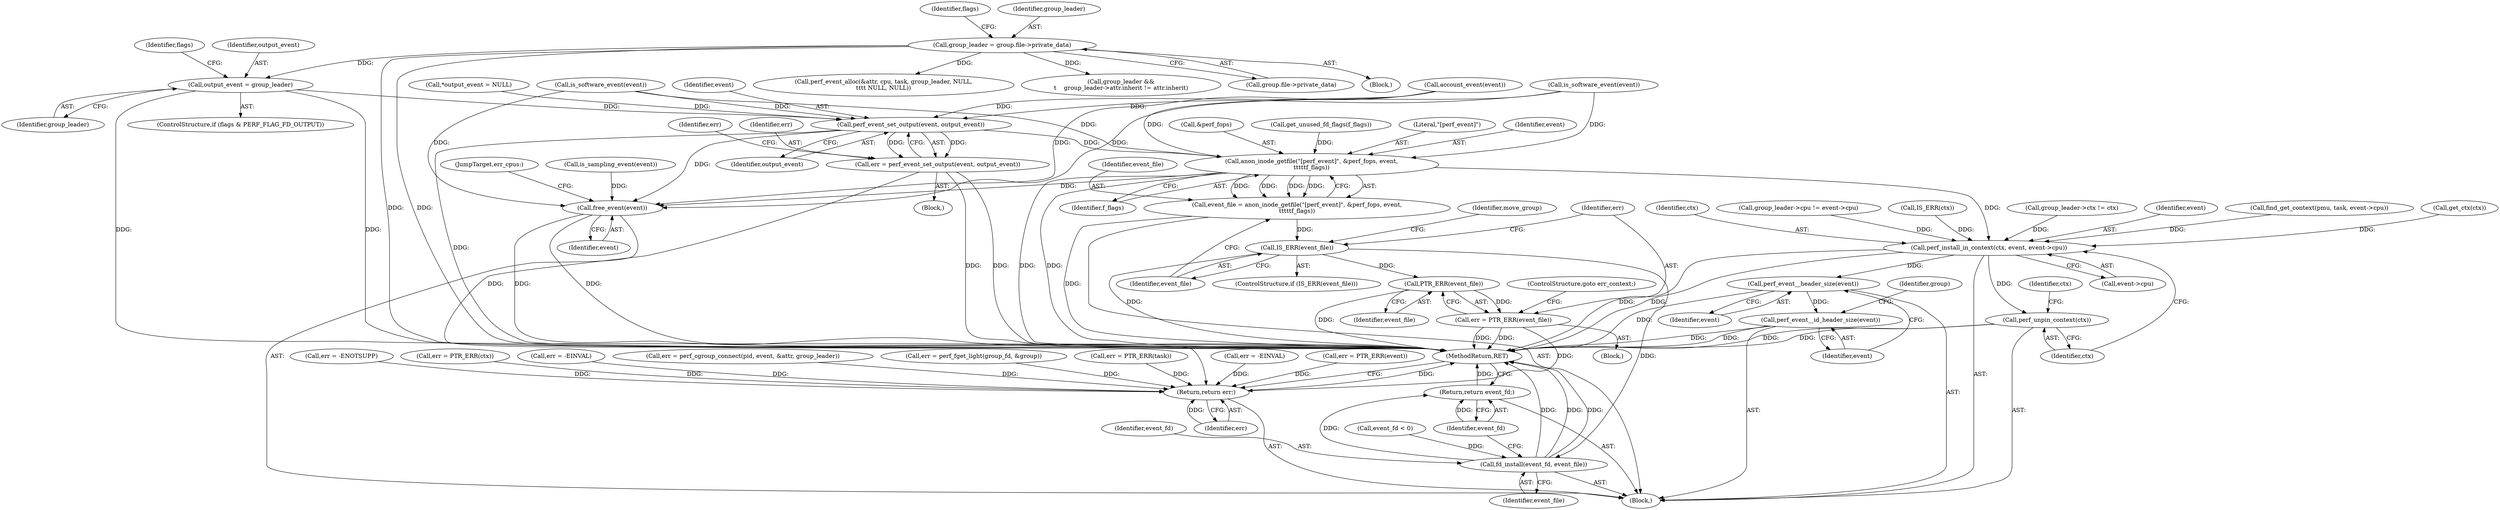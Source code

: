 digraph "0_linux_c3c87e770458aa004bd7ed3f29945ff436fd6511@pointer" {
"1000273" [label="(Call,output_event = group_leader)"];
"1000262" [label="(Call,group_leader = group.file->private_data)"];
"1000509" [label="(Call,perf_event_set_output(event, output_event))"];
"1000507" [label="(Call,err = perf_event_set_output(event, output_event))"];
"1000666" [label="(Return,return err;)"];
"1000517" [label="(Call,anon_inode_getfile(\"[perf_event]\", &perf_fops, event,\n\t\t\t\t\tf_flags))"];
"1000515" [label="(Call,event_file = anon_inode_getfile(\"[perf_event]\", &perf_fops, event,\n\t\t\t\t\tf_flags))"];
"1000524" [label="(Call,IS_ERR(event_file))"];
"1000529" [label="(Call,PTR_ERR(event_file))"];
"1000527" [label="(Call,err = PTR_ERR(event_file))"];
"1000640" [label="(Call,fd_install(event_fd, event_file))"];
"1000643" [label="(Return,return event_fd;)"];
"1000596" [label="(Call,perf_install_in_context(ctx, event, event->cpu))"];
"1000602" [label="(Call,perf_unpin_context(ctx))"];
"1000634" [label="(Call,perf_event__header_size(event))"];
"1000636" [label="(Call,perf_event__id_header_size(event))"];
"1000651" [label="(Call,free_event(event))"];
"1000519" [label="(Call,&perf_fops)"];
"1000651" [label="(Call,free_event(event))"];
"1000666" [label="(Return,return err;)"];
"1000607" [label="(Identifier,ctx)"];
"1000513" [label="(Identifier,err)"];
"1000639" [label="(Identifier,group)"];
"1000597" [label="(Identifier,ctx)"];
"1000322" [label="(Call,err = -EINVAL)"];
"1000330" [label="(Call,perf_event_alloc(&attr, cpu, task, group_leader, NULL,\n\t\t\t\t NULL, NULL))"];
"1000509" [label="(Call,perf_event_set_output(event, output_event))"];
"1000278" [label="(Identifier,flags)"];
"1000478" [label="(Call,group_leader->cpu != event->cpu)"];
"1000343" [label="(Call,err = PTR_ERR(event))"];
"1000641" [label="(Identifier,event_fd)"];
"1000667" [label="(Identifier,err)"];
"1000517" [label="(Call,anon_inode_getfile(\"[perf_event]\", &perf_fops, event,\n\t\t\t\t\tf_flags))"];
"1000527" [label="(Call,err = PTR_ERR(event_file))"];
"1000640" [label="(Call,fd_install(event_fd, event_file))"];
"1000508" [label="(Identifier,err)"];
"1000522" [label="(Identifier,f_flags)"];
"1000516" [label="(Identifier,event_file)"];
"1000636" [label="(Call,perf_event__id_header_size(event))"];
"1000239" [label="(Call,get_unused_fd_flags(f_flags))"];
"1000510" [label="(Identifier,event)"];
"1000525" [label="(Identifier,event_file)"];
"1000506" [label="(Block,)"];
"1000433" [label="(Call,IS_ERR(ctx))"];
"1000274" [label="(Identifier,output_event)"];
"1000402" [label="(Call,is_software_event(event))"];
"1000489" [label="(Call,group_leader->ctx != ctx)"];
"1000380" [label="(Call,err = -ENOTSUPP)"];
"1000653" [label="(JumpTarget,err_cpus:)"];
"1000310" [label="(Call,group_leader &&\n\t    group_leader->attr.inherit != attr.inherit)"];
"1000242" [label="(Call,event_fd < 0)"];
"1000271" [label="(Identifier,flags)"];
"1000515" [label="(Call,event_file = anon_inode_getfile(\"[perf_event]\", &perf_fops, event,\n\t\t\t\t\tf_flags))"];
"1000529" [label="(Call,PTR_ERR(event_file))"];
"1000507" [label="(Call,err = perf_event_set_output(event, output_event))"];
"1000642" [label="(Identifier,event_file)"];
"1000263" [label="(Identifier,group_leader)"];
"1000528" [label="(Identifier,err)"];
"1000644" [label="(Identifier,event_fd)"];
"1000598" [label="(Identifier,event)"];
"1000603" [label="(Identifier,ctx)"];
"1000634" [label="(Call,perf_event__header_size(event))"];
"1000524" [label="(Call,IS_ERR(event_file))"];
"1000652" [label="(Identifier,event)"];
"1000436" [label="(Call,err = PTR_ERR(ctx))"];
"1000452" [label="(Call,err = -EINVAL)"];
"1000353" [label="(Call,err = perf_cgroup_connect(pid, event, &attr, group_leader))"];
"1000269" [label="(ControlStructure,if (flags & PERF_FLAG_FD_OUTPUT))"];
"1000273" [label="(Call,output_event = group_leader)"];
"1000133" [label="(Call,*output_event = NULL)"];
"1000253" [label="(Call,err = perf_fget_light(group_fd, &group))"];
"1000533" [label="(Identifier,move_group)"];
"1000526" [label="(Block,)"];
"1000531" [label="(ControlStructure,goto err_context;)"];
"1000599" [label="(Call,event->cpu)"];
"1000518" [label="(Literal,\"[perf_event]\")"];
"1000596" [label="(Call,perf_install_in_context(ctx, event, event->cpu))"];
"1000262" [label="(Call,group_leader = group.file->private_data)"];
"1000264" [label="(Call,group.file->private_data)"];
"1000635" [label="(Identifier,event)"];
"1000275" [label="(Identifier,group_leader)"];
"1000127" [label="(Block,)"];
"1000426" [label="(Call,find_get_context(pmu, task, event->cpu))"];
"1000252" [label="(Block,)"];
"1000302" [label="(Call,err = PTR_ERR(task))"];
"1000602" [label="(Call,perf_unpin_context(ctx))"];
"1000368" [label="(Call,is_sampling_event(event))"];
"1000668" [label="(MethodReturn,RET)"];
"1000530" [label="(Identifier,event_file)"];
"1000523" [label="(ControlStructure,if (IS_ERR(event_file)))"];
"1000643" [label="(Return,return event_fd;)"];
"1000385" [label="(Call,account_event(event))"];
"1000396" [label="(Call,is_software_event(event))"];
"1000594" [label="(Call,get_ctx(ctx))"];
"1000521" [label="(Identifier,event)"];
"1000637" [label="(Identifier,event)"];
"1000511" [label="(Identifier,output_event)"];
"1000273" -> "1000269"  [label="AST: "];
"1000273" -> "1000275"  [label="CFG: "];
"1000274" -> "1000273"  [label="AST: "];
"1000275" -> "1000273"  [label="AST: "];
"1000278" -> "1000273"  [label="CFG: "];
"1000273" -> "1000668"  [label="DDG: "];
"1000273" -> "1000668"  [label="DDG: "];
"1000262" -> "1000273"  [label="DDG: "];
"1000273" -> "1000509"  [label="DDG: "];
"1000262" -> "1000252"  [label="AST: "];
"1000262" -> "1000264"  [label="CFG: "];
"1000263" -> "1000262"  [label="AST: "];
"1000264" -> "1000262"  [label="AST: "];
"1000271" -> "1000262"  [label="CFG: "];
"1000262" -> "1000668"  [label="DDG: "];
"1000262" -> "1000668"  [label="DDG: "];
"1000262" -> "1000310"  [label="DDG: "];
"1000262" -> "1000330"  [label="DDG: "];
"1000509" -> "1000507"  [label="AST: "];
"1000509" -> "1000511"  [label="CFG: "];
"1000510" -> "1000509"  [label="AST: "];
"1000511" -> "1000509"  [label="AST: "];
"1000507" -> "1000509"  [label="CFG: "];
"1000509" -> "1000668"  [label="DDG: "];
"1000509" -> "1000507"  [label="DDG: "];
"1000509" -> "1000507"  [label="DDG: "];
"1000396" -> "1000509"  [label="DDG: "];
"1000402" -> "1000509"  [label="DDG: "];
"1000385" -> "1000509"  [label="DDG: "];
"1000133" -> "1000509"  [label="DDG: "];
"1000509" -> "1000517"  [label="DDG: "];
"1000509" -> "1000651"  [label="DDG: "];
"1000507" -> "1000506"  [label="AST: "];
"1000508" -> "1000507"  [label="AST: "];
"1000513" -> "1000507"  [label="CFG: "];
"1000507" -> "1000668"  [label="DDG: "];
"1000507" -> "1000668"  [label="DDG: "];
"1000507" -> "1000666"  [label="DDG: "];
"1000666" -> "1000127"  [label="AST: "];
"1000666" -> "1000667"  [label="CFG: "];
"1000667" -> "1000666"  [label="AST: "];
"1000668" -> "1000666"  [label="CFG: "];
"1000666" -> "1000668"  [label="DDG: "];
"1000667" -> "1000666"  [label="DDG: "];
"1000343" -> "1000666"  [label="DDG: "];
"1000436" -> "1000666"  [label="DDG: "];
"1000253" -> "1000666"  [label="DDG: "];
"1000452" -> "1000666"  [label="DDG: "];
"1000322" -> "1000666"  [label="DDG: "];
"1000353" -> "1000666"  [label="DDG: "];
"1000380" -> "1000666"  [label="DDG: "];
"1000302" -> "1000666"  [label="DDG: "];
"1000527" -> "1000666"  [label="DDG: "];
"1000517" -> "1000515"  [label="AST: "];
"1000517" -> "1000522"  [label="CFG: "];
"1000518" -> "1000517"  [label="AST: "];
"1000519" -> "1000517"  [label="AST: "];
"1000521" -> "1000517"  [label="AST: "];
"1000522" -> "1000517"  [label="AST: "];
"1000515" -> "1000517"  [label="CFG: "];
"1000517" -> "1000668"  [label="DDG: "];
"1000517" -> "1000668"  [label="DDG: "];
"1000517" -> "1000515"  [label="DDG: "];
"1000517" -> "1000515"  [label="DDG: "];
"1000517" -> "1000515"  [label="DDG: "];
"1000517" -> "1000515"  [label="DDG: "];
"1000396" -> "1000517"  [label="DDG: "];
"1000402" -> "1000517"  [label="DDG: "];
"1000385" -> "1000517"  [label="DDG: "];
"1000239" -> "1000517"  [label="DDG: "];
"1000517" -> "1000596"  [label="DDG: "];
"1000517" -> "1000651"  [label="DDG: "];
"1000515" -> "1000127"  [label="AST: "];
"1000516" -> "1000515"  [label="AST: "];
"1000525" -> "1000515"  [label="CFG: "];
"1000515" -> "1000668"  [label="DDG: "];
"1000515" -> "1000524"  [label="DDG: "];
"1000524" -> "1000523"  [label="AST: "];
"1000524" -> "1000525"  [label="CFG: "];
"1000525" -> "1000524"  [label="AST: "];
"1000528" -> "1000524"  [label="CFG: "];
"1000533" -> "1000524"  [label="CFG: "];
"1000524" -> "1000668"  [label="DDG: "];
"1000524" -> "1000529"  [label="DDG: "];
"1000524" -> "1000640"  [label="DDG: "];
"1000529" -> "1000527"  [label="AST: "];
"1000529" -> "1000530"  [label="CFG: "];
"1000530" -> "1000529"  [label="AST: "];
"1000527" -> "1000529"  [label="CFG: "];
"1000529" -> "1000668"  [label="DDG: "];
"1000529" -> "1000527"  [label="DDG: "];
"1000527" -> "1000526"  [label="AST: "];
"1000528" -> "1000527"  [label="AST: "];
"1000531" -> "1000527"  [label="CFG: "];
"1000527" -> "1000668"  [label="DDG: "];
"1000527" -> "1000668"  [label="DDG: "];
"1000640" -> "1000127"  [label="AST: "];
"1000640" -> "1000642"  [label="CFG: "];
"1000641" -> "1000640"  [label="AST: "];
"1000642" -> "1000640"  [label="AST: "];
"1000644" -> "1000640"  [label="CFG: "];
"1000640" -> "1000668"  [label="DDG: "];
"1000640" -> "1000668"  [label="DDG: "];
"1000640" -> "1000668"  [label="DDG: "];
"1000242" -> "1000640"  [label="DDG: "];
"1000640" -> "1000643"  [label="DDG: "];
"1000643" -> "1000127"  [label="AST: "];
"1000643" -> "1000644"  [label="CFG: "];
"1000644" -> "1000643"  [label="AST: "];
"1000668" -> "1000643"  [label="CFG: "];
"1000643" -> "1000668"  [label="DDG: "];
"1000644" -> "1000643"  [label="DDG: "];
"1000596" -> "1000127"  [label="AST: "];
"1000596" -> "1000599"  [label="CFG: "];
"1000597" -> "1000596"  [label="AST: "];
"1000598" -> "1000596"  [label="AST: "];
"1000599" -> "1000596"  [label="AST: "];
"1000603" -> "1000596"  [label="CFG: "];
"1000596" -> "1000668"  [label="DDG: "];
"1000596" -> "1000668"  [label="DDG: "];
"1000594" -> "1000596"  [label="DDG: "];
"1000433" -> "1000596"  [label="DDG: "];
"1000489" -> "1000596"  [label="DDG: "];
"1000426" -> "1000596"  [label="DDG: "];
"1000478" -> "1000596"  [label="DDG: "];
"1000596" -> "1000602"  [label="DDG: "];
"1000596" -> "1000634"  [label="DDG: "];
"1000602" -> "1000127"  [label="AST: "];
"1000602" -> "1000603"  [label="CFG: "];
"1000603" -> "1000602"  [label="AST: "];
"1000607" -> "1000602"  [label="CFG: "];
"1000602" -> "1000668"  [label="DDG: "];
"1000602" -> "1000668"  [label="DDG: "];
"1000634" -> "1000127"  [label="AST: "];
"1000634" -> "1000635"  [label="CFG: "];
"1000635" -> "1000634"  [label="AST: "];
"1000637" -> "1000634"  [label="CFG: "];
"1000634" -> "1000668"  [label="DDG: "];
"1000634" -> "1000636"  [label="DDG: "];
"1000636" -> "1000127"  [label="AST: "];
"1000636" -> "1000637"  [label="CFG: "];
"1000637" -> "1000636"  [label="AST: "];
"1000639" -> "1000636"  [label="CFG: "];
"1000636" -> "1000668"  [label="DDG: "];
"1000636" -> "1000668"  [label="DDG: "];
"1000651" -> "1000127"  [label="AST: "];
"1000651" -> "1000652"  [label="CFG: "];
"1000652" -> "1000651"  [label="AST: "];
"1000653" -> "1000651"  [label="CFG: "];
"1000651" -> "1000668"  [label="DDG: "];
"1000651" -> "1000668"  [label="DDG: "];
"1000368" -> "1000651"  [label="DDG: "];
"1000396" -> "1000651"  [label="DDG: "];
"1000402" -> "1000651"  [label="DDG: "];
"1000385" -> "1000651"  [label="DDG: "];
}
